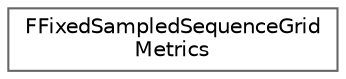 digraph "Graphical Class Hierarchy"
{
 // INTERACTIVE_SVG=YES
 // LATEX_PDF_SIZE
  bgcolor="transparent";
  edge [fontname=Helvetica,fontsize=10,labelfontname=Helvetica,labelfontsize=10];
  node [fontname=Helvetica,fontsize=10,shape=box,height=0.2,width=0.4];
  rankdir="LR";
  Node0 [id="Node000000",label="FFixedSampledSequenceGrid\lMetrics",height=0.2,width=0.4,color="grey40", fillcolor="white", style="filled",URL="$dc/dcc/structFFixedSampledSequenceGridMetrics.html",tooltip=" "];
}
